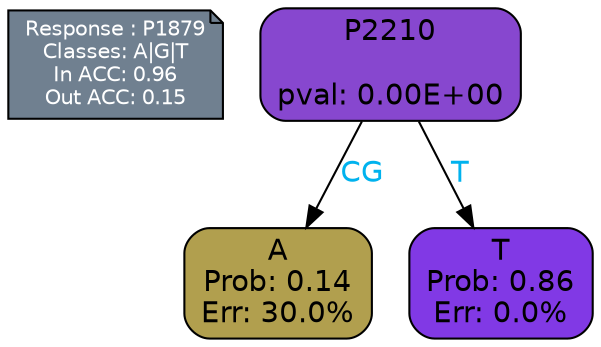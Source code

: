 digraph Tree {
node [shape=box, style="filled, rounded", color="black", fontname=helvetica] ;
graph [ranksep=equally, splines=polylines, bgcolor=transparent, dpi=600] ;
edge [fontname=helvetica] ;
LEGEND [label="Response : P1879
Classes: A|G|T
In ACC: 0.96
Out ACC: 0.15
",shape=note,align=left,style=filled,fillcolor="slategray",fontcolor="white",fontsize=10];1 [label="P2210

pval: 0.00E+00", fillcolor="#8747cf"] ;
2 [label="A
Prob: 0.14
Err: 30.0%", fillcolor="#b19f4e"] ;
3 [label="T
Prob: 0.86
Err: 0.0%", fillcolor="#8139e5"] ;
1 -> 2 [label="CG",fontcolor=deepskyblue2] ;
1 -> 3 [label="T",fontcolor=deepskyblue2] ;
{rank = same; 2;3;}{rank = same; LEGEND;1;}}